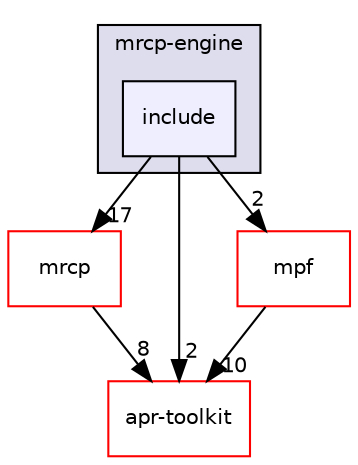 digraph "include" {
  compound=true
  node [ fontsize="10", fontname="Helvetica"];
  edge [ labelfontsize="10", labelfontname="Helvetica"];
  subgraph clusterdir_a2e451f2067b11322ce68f920e0050ba {
    graph [ bgcolor="#ddddee", pencolor="black", label="mrcp-engine" fontname="Helvetica", fontsize="10", URL="dir_a2e451f2067b11322ce68f920e0050ba.html"]
  dir_5eff1376af573822504c200d4ab68f87 [shape=box, label="include", style="filled", fillcolor="#eeeeff", pencolor="black", URL="dir_5eff1376af573822504c200d4ab68f87.html"];
  }
  dir_53ec2cfbed5d6184fafcb25ff13296d7 [shape=box label="mrcp" fillcolor="white" style="filled" color="red" URL="dir_53ec2cfbed5d6184fafcb25ff13296d7.html"];
  dir_995e6b30ef7b7f0b2dec48039971ec97 [shape=box label="apr-toolkit" fillcolor="white" style="filled" color="red" URL="dir_995e6b30ef7b7f0b2dec48039971ec97.html"];
  dir_342be8fa773ff0594874056fe107febd [shape=box label="mpf" fillcolor="white" style="filled" color="red" URL="dir_342be8fa773ff0594874056fe107febd.html"];
  dir_53ec2cfbed5d6184fafcb25ff13296d7->dir_995e6b30ef7b7f0b2dec48039971ec97 [headlabel="8", labeldistance=1.5 headhref="dir_000012_000001.html"];
  dir_342be8fa773ff0594874056fe107febd->dir_995e6b30ef7b7f0b2dec48039971ec97 [headlabel="10", labeldistance=1.5 headhref="dir_000006_000001.html"];
  dir_5eff1376af573822504c200d4ab68f87->dir_53ec2cfbed5d6184fafcb25ff13296d7 [headlabel="17", labeldistance=1.5 headhref="dir_000019_000012.html"];
  dir_5eff1376af573822504c200d4ab68f87->dir_995e6b30ef7b7f0b2dec48039971ec97 [headlabel="2", labeldistance=1.5 headhref="dir_000019_000001.html"];
  dir_5eff1376af573822504c200d4ab68f87->dir_342be8fa773ff0594874056fe107febd [headlabel="2", labeldistance=1.5 headhref="dir_000019_000006.html"];
}
